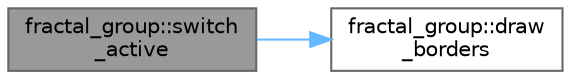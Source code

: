 digraph "fractal_group::switch_active"
{
 // LATEX_PDF_SIZE
  bgcolor="transparent";
  edge [fontname=Helvetica,fontsize=10,labelfontname=Helvetica,labelfontsize=10];
  node [fontname=Helvetica,fontsize=10,shape=box,height=0.2,width=0.4];
  rankdir="LR";
  Node1 [id="Node000001",label="fractal_group::switch\l_active",height=0.2,width=0.4,color="gray40", fillcolor="grey60", style="filled", fontcolor="black",tooltip="Switch active fractal"];
  Node1 -> Node2 [id="edge2_Node000001_Node000002",color="steelblue1",style="solid",tooltip=" "];
  Node2 [id="Node000002",label="fractal_group::draw\l_borders",height=0.2,width=0.4,color="grey40", fillcolor="white", style="filled",URL="$classfractal__group.html#a65a29a605e18589856abe6a9dc9c3f31",tooltip="Draws the borders around the fractals"];
}

